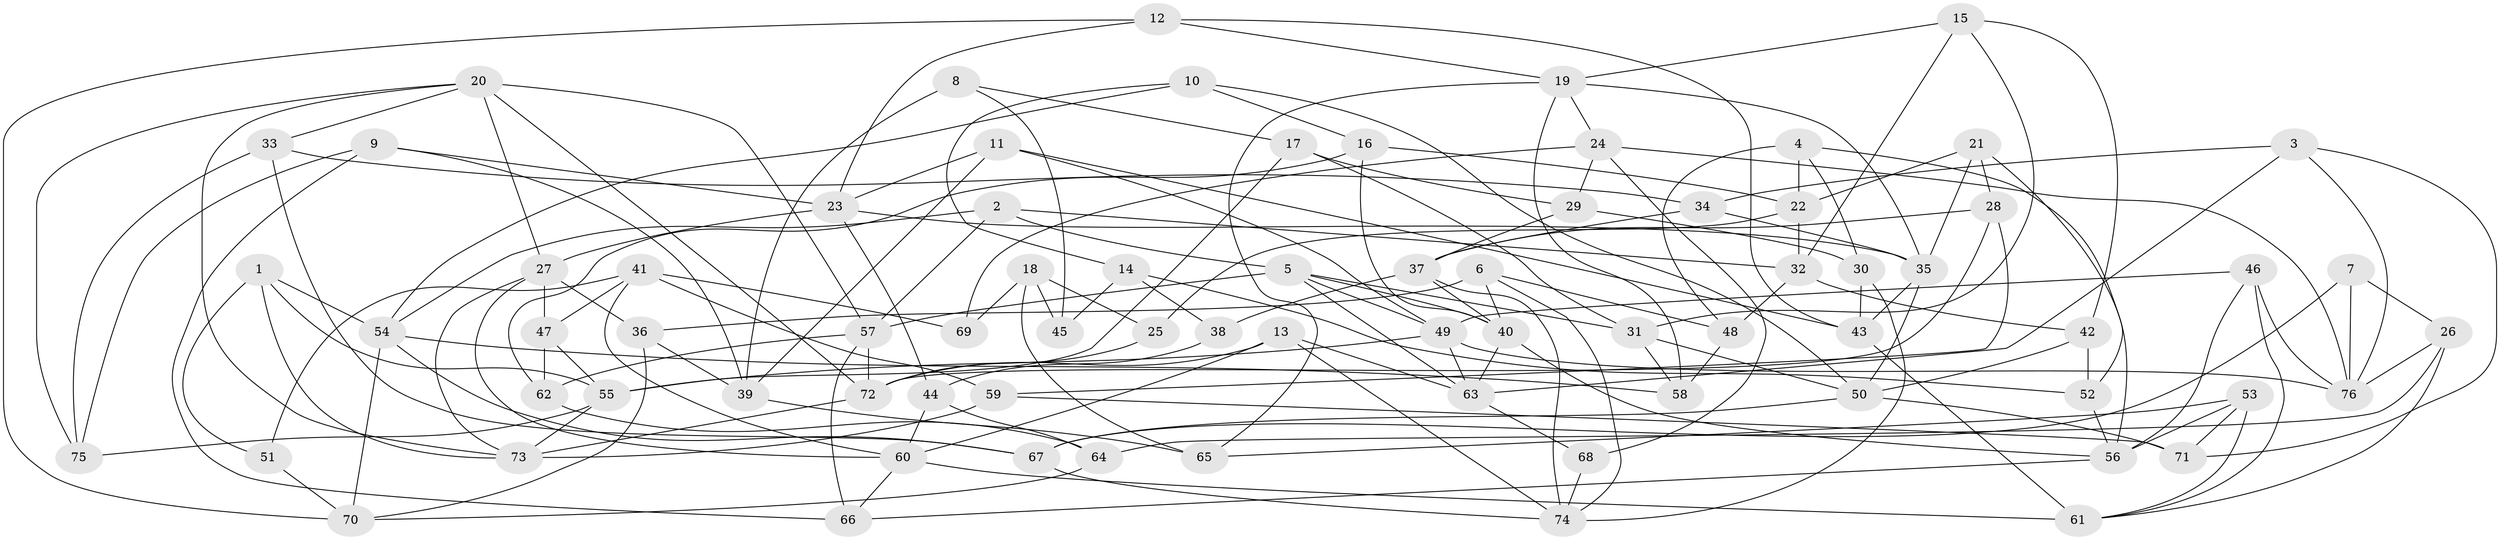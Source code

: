 // original degree distribution, {4: 1.0}
// Generated by graph-tools (version 1.1) at 2025/38/03/04/25 23:38:17]
// undirected, 76 vertices, 173 edges
graph export_dot {
  node [color=gray90,style=filled];
  1;
  2;
  3;
  4;
  5;
  6;
  7;
  8;
  9;
  10;
  11;
  12;
  13;
  14;
  15;
  16;
  17;
  18;
  19;
  20;
  21;
  22;
  23;
  24;
  25;
  26;
  27;
  28;
  29;
  30;
  31;
  32;
  33;
  34;
  35;
  36;
  37;
  38;
  39;
  40;
  41;
  42;
  43;
  44;
  45;
  46;
  47;
  48;
  49;
  50;
  51;
  52;
  53;
  54;
  55;
  56;
  57;
  58;
  59;
  60;
  61;
  62;
  63;
  64;
  65;
  66;
  67;
  68;
  69;
  70;
  71;
  72;
  73;
  74;
  75;
  76;
  1 -- 51 [weight=1.0];
  1 -- 54 [weight=1.0];
  1 -- 55 [weight=1.0];
  1 -- 73 [weight=1.0];
  2 -- 5 [weight=1.0];
  2 -- 32 [weight=1.0];
  2 -- 54 [weight=1.0];
  2 -- 57 [weight=1.0];
  3 -- 34 [weight=1.0];
  3 -- 63 [weight=1.0];
  3 -- 71 [weight=1.0];
  3 -- 76 [weight=1.0];
  4 -- 22 [weight=1.0];
  4 -- 30 [weight=1.0];
  4 -- 48 [weight=1.0];
  4 -- 56 [weight=1.0];
  5 -- 31 [weight=1.0];
  5 -- 40 [weight=1.0];
  5 -- 49 [weight=1.0];
  5 -- 57 [weight=1.0];
  5 -- 63 [weight=1.0];
  6 -- 36 [weight=1.0];
  6 -- 40 [weight=1.0];
  6 -- 48 [weight=1.0];
  6 -- 74 [weight=1.0];
  7 -- 26 [weight=1.0];
  7 -- 67 [weight=2.0];
  7 -- 76 [weight=1.0];
  8 -- 17 [weight=1.0];
  8 -- 39 [weight=2.0];
  8 -- 45 [weight=1.0];
  9 -- 23 [weight=1.0];
  9 -- 39 [weight=1.0];
  9 -- 66 [weight=1.0];
  9 -- 75 [weight=1.0];
  10 -- 14 [weight=1.0];
  10 -- 16 [weight=1.0];
  10 -- 50 [weight=1.0];
  10 -- 54 [weight=1.0];
  11 -- 23 [weight=1.0];
  11 -- 39 [weight=1.0];
  11 -- 43 [weight=1.0];
  11 -- 49 [weight=1.0];
  12 -- 19 [weight=1.0];
  12 -- 23 [weight=1.0];
  12 -- 43 [weight=1.0];
  12 -- 70 [weight=1.0];
  13 -- 60 [weight=1.0];
  13 -- 63 [weight=1.0];
  13 -- 72 [weight=1.0];
  13 -- 74 [weight=1.0];
  14 -- 38 [weight=2.0];
  14 -- 45 [weight=2.0];
  14 -- 52 [weight=1.0];
  15 -- 19 [weight=1.0];
  15 -- 31 [weight=2.0];
  15 -- 32 [weight=2.0];
  15 -- 42 [weight=1.0];
  16 -- 22 [weight=1.0];
  16 -- 40 [weight=1.0];
  16 -- 62 [weight=1.0];
  17 -- 29 [weight=1.0];
  17 -- 31 [weight=1.0];
  17 -- 55 [weight=1.0];
  18 -- 25 [weight=1.0];
  18 -- 45 [weight=1.0];
  18 -- 65 [weight=1.0];
  18 -- 69 [weight=1.0];
  19 -- 24 [weight=1.0];
  19 -- 35 [weight=1.0];
  19 -- 58 [weight=1.0];
  19 -- 65 [weight=1.0];
  20 -- 27 [weight=1.0];
  20 -- 33 [weight=1.0];
  20 -- 57 [weight=1.0];
  20 -- 72 [weight=1.0];
  20 -- 73 [weight=1.0];
  20 -- 75 [weight=1.0];
  21 -- 22 [weight=1.0];
  21 -- 28 [weight=1.0];
  21 -- 35 [weight=1.0];
  21 -- 52 [weight=1.0];
  22 -- 25 [weight=2.0];
  22 -- 32 [weight=1.0];
  23 -- 27 [weight=1.0];
  23 -- 35 [weight=1.0];
  23 -- 44 [weight=1.0];
  24 -- 29 [weight=1.0];
  24 -- 68 [weight=2.0];
  24 -- 69 [weight=1.0];
  24 -- 76 [weight=1.0];
  25 -- 72 [weight=1.0];
  26 -- 61 [weight=1.0];
  26 -- 64 [weight=1.0];
  26 -- 76 [weight=1.0];
  27 -- 36 [weight=1.0];
  27 -- 47 [weight=1.0];
  27 -- 60 [weight=1.0];
  27 -- 73 [weight=1.0];
  28 -- 37 [weight=1.0];
  28 -- 59 [weight=1.0];
  28 -- 72 [weight=1.0];
  29 -- 30 [weight=1.0];
  29 -- 37 [weight=1.0];
  30 -- 43 [weight=1.0];
  30 -- 74 [weight=1.0];
  31 -- 50 [weight=1.0];
  31 -- 58 [weight=1.0];
  32 -- 42 [weight=1.0];
  32 -- 48 [weight=1.0];
  33 -- 34 [weight=1.0];
  33 -- 67 [weight=1.0];
  33 -- 75 [weight=1.0];
  34 -- 35 [weight=1.0];
  34 -- 37 [weight=1.0];
  35 -- 43 [weight=1.0];
  35 -- 50 [weight=1.0];
  36 -- 39 [weight=1.0];
  36 -- 70 [weight=1.0];
  37 -- 38 [weight=1.0];
  37 -- 40 [weight=1.0];
  37 -- 74 [weight=1.0];
  38 -- 44 [weight=1.0];
  39 -- 65 [weight=1.0];
  40 -- 56 [weight=1.0];
  40 -- 63 [weight=1.0];
  41 -- 47 [weight=1.0];
  41 -- 51 [weight=1.0];
  41 -- 59 [weight=1.0];
  41 -- 60 [weight=1.0];
  41 -- 69 [weight=2.0];
  42 -- 50 [weight=1.0];
  42 -- 52 [weight=1.0];
  43 -- 61 [weight=2.0];
  44 -- 60 [weight=1.0];
  44 -- 64 [weight=1.0];
  46 -- 49 [weight=1.0];
  46 -- 56 [weight=1.0];
  46 -- 61 [weight=1.0];
  46 -- 76 [weight=1.0];
  47 -- 55 [weight=1.0];
  47 -- 62 [weight=1.0];
  48 -- 58 [weight=1.0];
  49 -- 55 [weight=1.0];
  49 -- 63 [weight=1.0];
  49 -- 76 [weight=1.0];
  50 -- 67 [weight=1.0];
  50 -- 71 [weight=1.0];
  51 -- 70 [weight=2.0];
  52 -- 56 [weight=1.0];
  53 -- 56 [weight=1.0];
  53 -- 61 [weight=1.0];
  53 -- 65 [weight=1.0];
  53 -- 71 [weight=1.0];
  54 -- 58 [weight=1.0];
  54 -- 67 [weight=1.0];
  54 -- 70 [weight=1.0];
  55 -- 73 [weight=1.0];
  55 -- 75 [weight=1.0];
  56 -- 66 [weight=1.0];
  57 -- 62 [weight=1.0];
  57 -- 66 [weight=1.0];
  57 -- 72 [weight=1.0];
  59 -- 71 [weight=1.0];
  59 -- 73 [weight=1.0];
  60 -- 61 [weight=1.0];
  60 -- 66 [weight=1.0];
  62 -- 64 [weight=1.0];
  63 -- 68 [weight=1.0];
  64 -- 70 [weight=1.0];
  67 -- 74 [weight=1.0];
  68 -- 74 [weight=1.0];
  72 -- 73 [weight=1.0];
}
